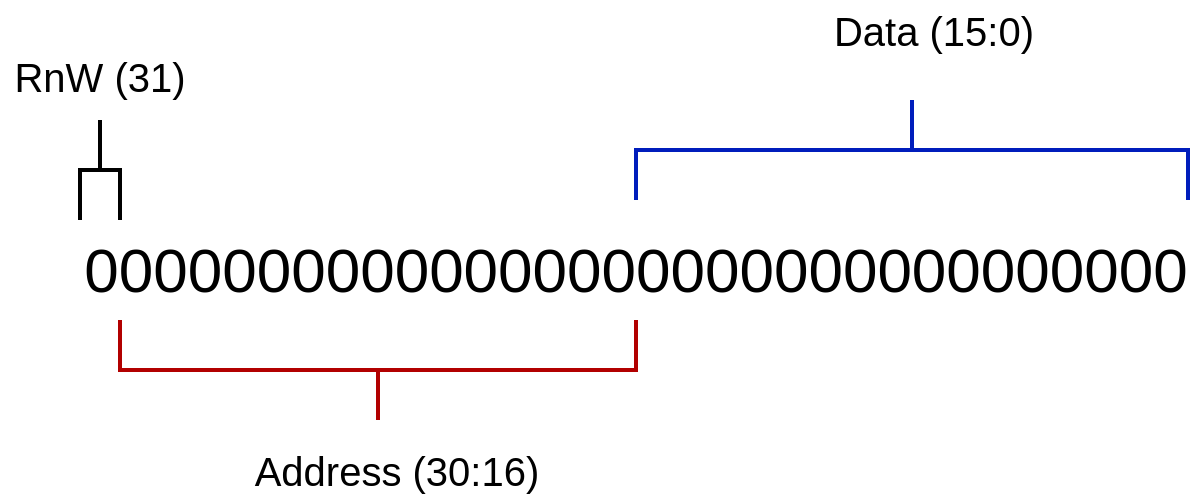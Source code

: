<mxfile version="16.5.1" type="device"><diagram id="u4rd4BXlBk3DcZGqgKl8" name="Page-1"><mxGraphModel dx="1422" dy="865" grid="1" gridSize="10" guides="1" tooltips="1" connect="1" arrows="1" fold="1" page="1" pageScale="1" pageWidth="827" pageHeight="1169" math="0" shadow="0"><root><mxCell id="0"/><mxCell id="1" parent="0"/><mxCell id="7NbbAVt_518fGRm9EU4Z-16" value="&lt;font style=&quot;font-size: 31px&quot;&gt;00000000000000000000000000000000&lt;/font&gt;" style="text;html=1;strokeColor=none;fillColor=none;align=center;verticalAlign=middle;whiteSpace=wrap;rounded=0;fontSize=10;" parent="1" vertex="1"><mxGeometry x="259" y="430" width="310" height="30" as="geometry"/></mxCell><mxCell id="7NbbAVt_518fGRm9EU4Z-17" value="" style="strokeWidth=2;html=1;shape=mxgraph.flowchart.annotation_2;align=left;labelPosition=right;pointerEvents=1;fontSize=31;fillColor=default;direction=south;" parent="1" vertex="1"><mxGeometry x="136" y="370" width="20" height="50" as="geometry"/></mxCell><mxCell id="7NbbAVt_518fGRm9EU4Z-18" value="&lt;font style=&quot;font-size: 20px&quot;&gt;RnW (31)&lt;/font&gt;" style="text;html=1;strokeColor=none;fillColor=none;align=center;verticalAlign=middle;whiteSpace=wrap;rounded=0;fontSize=31;" parent="1" vertex="1"><mxGeometry x="96" y="330" width="100" height="30" as="geometry"/></mxCell><mxCell id="7NbbAVt_518fGRm9EU4Z-20" value="" style="strokeWidth=2;html=1;shape=mxgraph.flowchart.annotation_2;align=left;labelPosition=right;pointerEvents=1;fontSize=20;fillColor=#FF0000;direction=north;fontColor=#ffffff;strokeColor=#B20000;" parent="1" vertex="1"><mxGeometry x="156" y="470" width="258" height="50" as="geometry"/></mxCell><mxCell id="7NbbAVt_518fGRm9EU4Z-21" value="Address (30:16)" style="text;html=1;strokeColor=none;fillColor=none;align=center;verticalAlign=middle;whiteSpace=wrap;rounded=0;fontSize=20;" parent="1" vertex="1"><mxGeometry x="196" y="530" width="197" height="30" as="geometry"/></mxCell><mxCell id="7NbbAVt_518fGRm9EU4Z-22" value="" style="strokeWidth=2;html=1;shape=mxgraph.flowchart.annotation_2;align=left;labelPosition=right;pointerEvents=1;fontSize=20;fillColor=#0050ef;direction=south;fontColor=#ffffff;strokeColor=#001DBC;" parent="1" vertex="1"><mxGeometry x="414" y="360" width="276" height="50" as="geometry"/></mxCell><mxCell id="7NbbAVt_518fGRm9EU4Z-23" value="Data (15:0)" style="text;html=1;strokeColor=none;fillColor=none;align=center;verticalAlign=middle;whiteSpace=wrap;rounded=0;fontSize=20;" parent="1" vertex="1"><mxGeometry x="510" y="310" width="105.5" height="30" as="geometry"/></mxCell></root></mxGraphModel></diagram></mxfile>